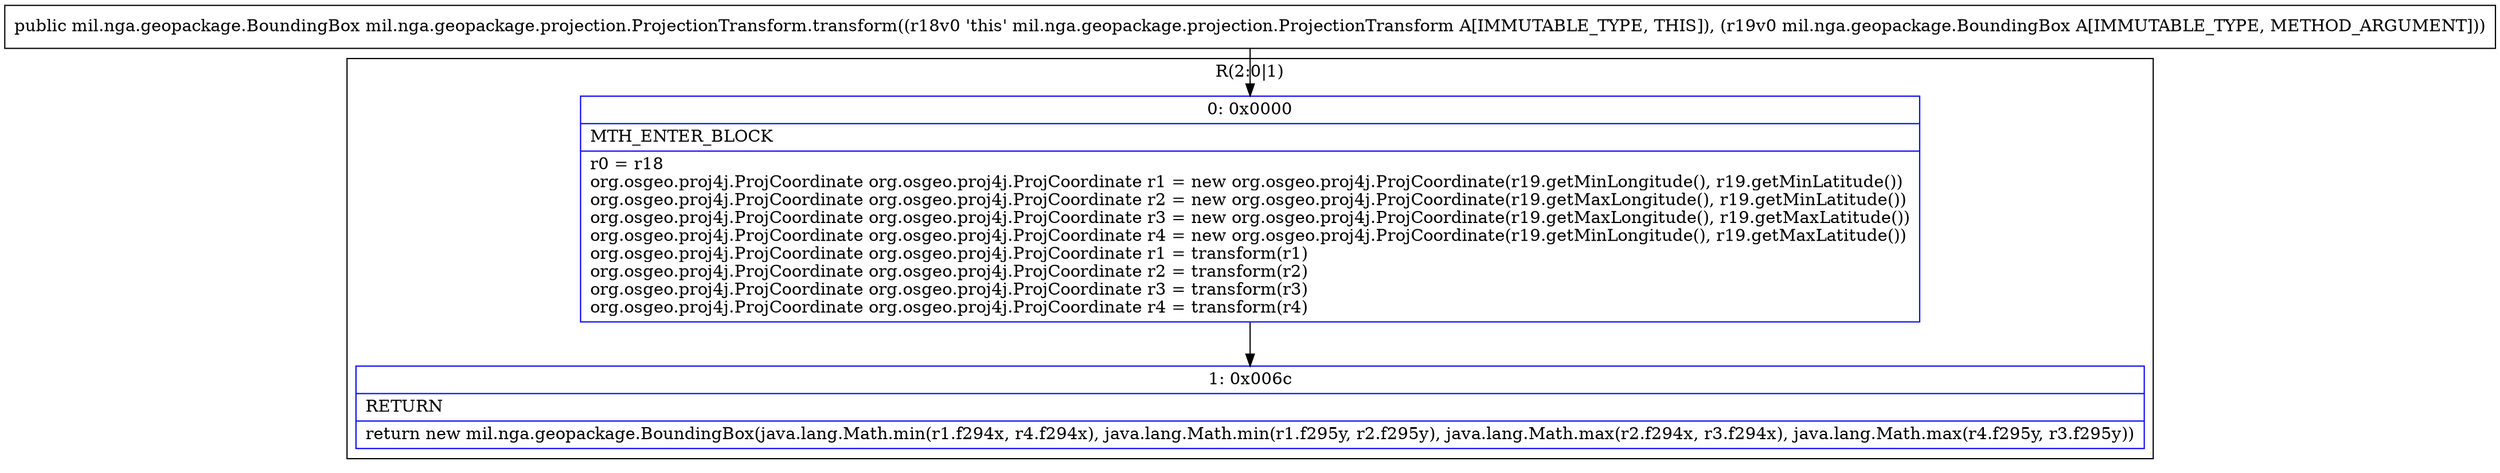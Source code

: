 digraph "CFG formil.nga.geopackage.projection.ProjectionTransform.transform(Lmil\/nga\/geopackage\/BoundingBox;)Lmil\/nga\/geopackage\/BoundingBox;" {
subgraph cluster_Region_516053403 {
label = "R(2:0|1)";
node [shape=record,color=blue];
Node_0 [shape=record,label="{0\:\ 0x0000|MTH_ENTER_BLOCK\l|r0 = r18\lorg.osgeo.proj4j.ProjCoordinate org.osgeo.proj4j.ProjCoordinate r1 = new org.osgeo.proj4j.ProjCoordinate(r19.getMinLongitude(), r19.getMinLatitude())\lorg.osgeo.proj4j.ProjCoordinate org.osgeo.proj4j.ProjCoordinate r2 = new org.osgeo.proj4j.ProjCoordinate(r19.getMaxLongitude(), r19.getMinLatitude())\lorg.osgeo.proj4j.ProjCoordinate org.osgeo.proj4j.ProjCoordinate r3 = new org.osgeo.proj4j.ProjCoordinate(r19.getMaxLongitude(), r19.getMaxLatitude())\lorg.osgeo.proj4j.ProjCoordinate org.osgeo.proj4j.ProjCoordinate r4 = new org.osgeo.proj4j.ProjCoordinate(r19.getMinLongitude(), r19.getMaxLatitude())\lorg.osgeo.proj4j.ProjCoordinate org.osgeo.proj4j.ProjCoordinate r1 = transform(r1)\lorg.osgeo.proj4j.ProjCoordinate org.osgeo.proj4j.ProjCoordinate r2 = transform(r2)\lorg.osgeo.proj4j.ProjCoordinate org.osgeo.proj4j.ProjCoordinate r3 = transform(r3)\lorg.osgeo.proj4j.ProjCoordinate org.osgeo.proj4j.ProjCoordinate r4 = transform(r4)\l}"];
Node_1 [shape=record,label="{1\:\ 0x006c|RETURN\l|return new mil.nga.geopackage.BoundingBox(java.lang.Math.min(r1.f294x, r4.f294x), java.lang.Math.min(r1.f295y, r2.f295y), java.lang.Math.max(r2.f294x, r3.f294x), java.lang.Math.max(r4.f295y, r3.f295y))\l}"];
}
MethodNode[shape=record,label="{public mil.nga.geopackage.BoundingBox mil.nga.geopackage.projection.ProjectionTransform.transform((r18v0 'this' mil.nga.geopackage.projection.ProjectionTransform A[IMMUTABLE_TYPE, THIS]), (r19v0 mil.nga.geopackage.BoundingBox A[IMMUTABLE_TYPE, METHOD_ARGUMENT])) }"];
MethodNode -> Node_0;
Node_0 -> Node_1;
}

